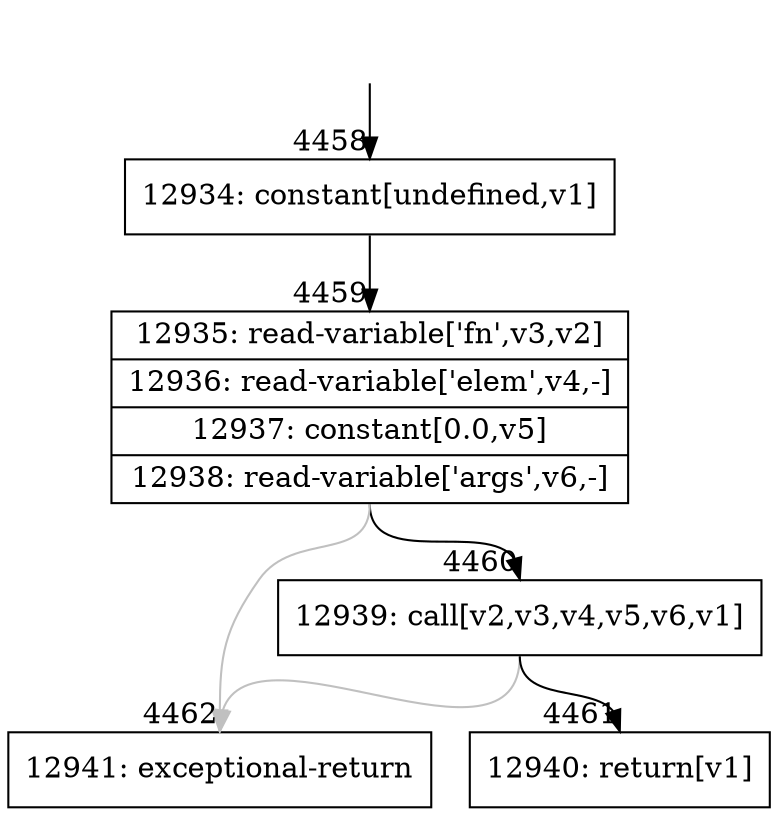 digraph {
rankdir="TD"
BB_entry288[shape=none,label=""];
BB_entry288 -> BB4458 [tailport=s, headport=n, headlabel="    4458"]
BB4458 [shape=record label="{12934: constant[undefined,v1]}" ] 
BB4458 -> BB4459 [tailport=s, headport=n, headlabel="      4459"]
BB4459 [shape=record label="{12935: read-variable['fn',v3,v2]|12936: read-variable['elem',v4,-]|12937: constant[0.0,v5]|12938: read-variable['args',v6,-]}" ] 
BB4459 -> BB4460 [tailport=s, headport=n, headlabel="      4460"]
BB4459 -> BB4462 [tailport=s, headport=n, color=gray, headlabel="      4462"]
BB4460 [shape=record label="{12939: call[v2,v3,v4,v5,v6,v1]}" ] 
BB4460 -> BB4461 [tailport=s, headport=n, headlabel="      4461"]
BB4460 -> BB4462 [tailport=s, headport=n, color=gray]
BB4461 [shape=record label="{12940: return[v1]}" ] 
BB4462 [shape=record label="{12941: exceptional-return}" ] 
}
